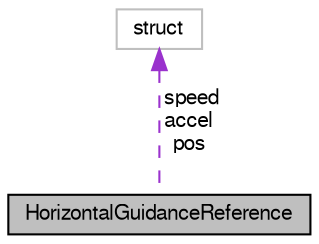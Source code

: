 digraph "HorizontalGuidanceReference"
{
  edge [fontname="FreeSans",fontsize="10",labelfontname="FreeSans",labelfontsize="10"];
  node [fontname="FreeSans",fontsize="10",shape=record];
  Node1 [label="HorizontalGuidanceReference",height=0.2,width=0.4,color="black", fillcolor="grey75", style="filled", fontcolor="black"];
  Node2 -> Node1 [dir="back",color="darkorchid3",fontsize="10",style="dashed",label=" speed\naccel\npos" ,fontname="FreeSans"];
  Node2 [label="struct",height=0.2,width=0.4,color="grey75", fillcolor="white", style="filled"];
}

